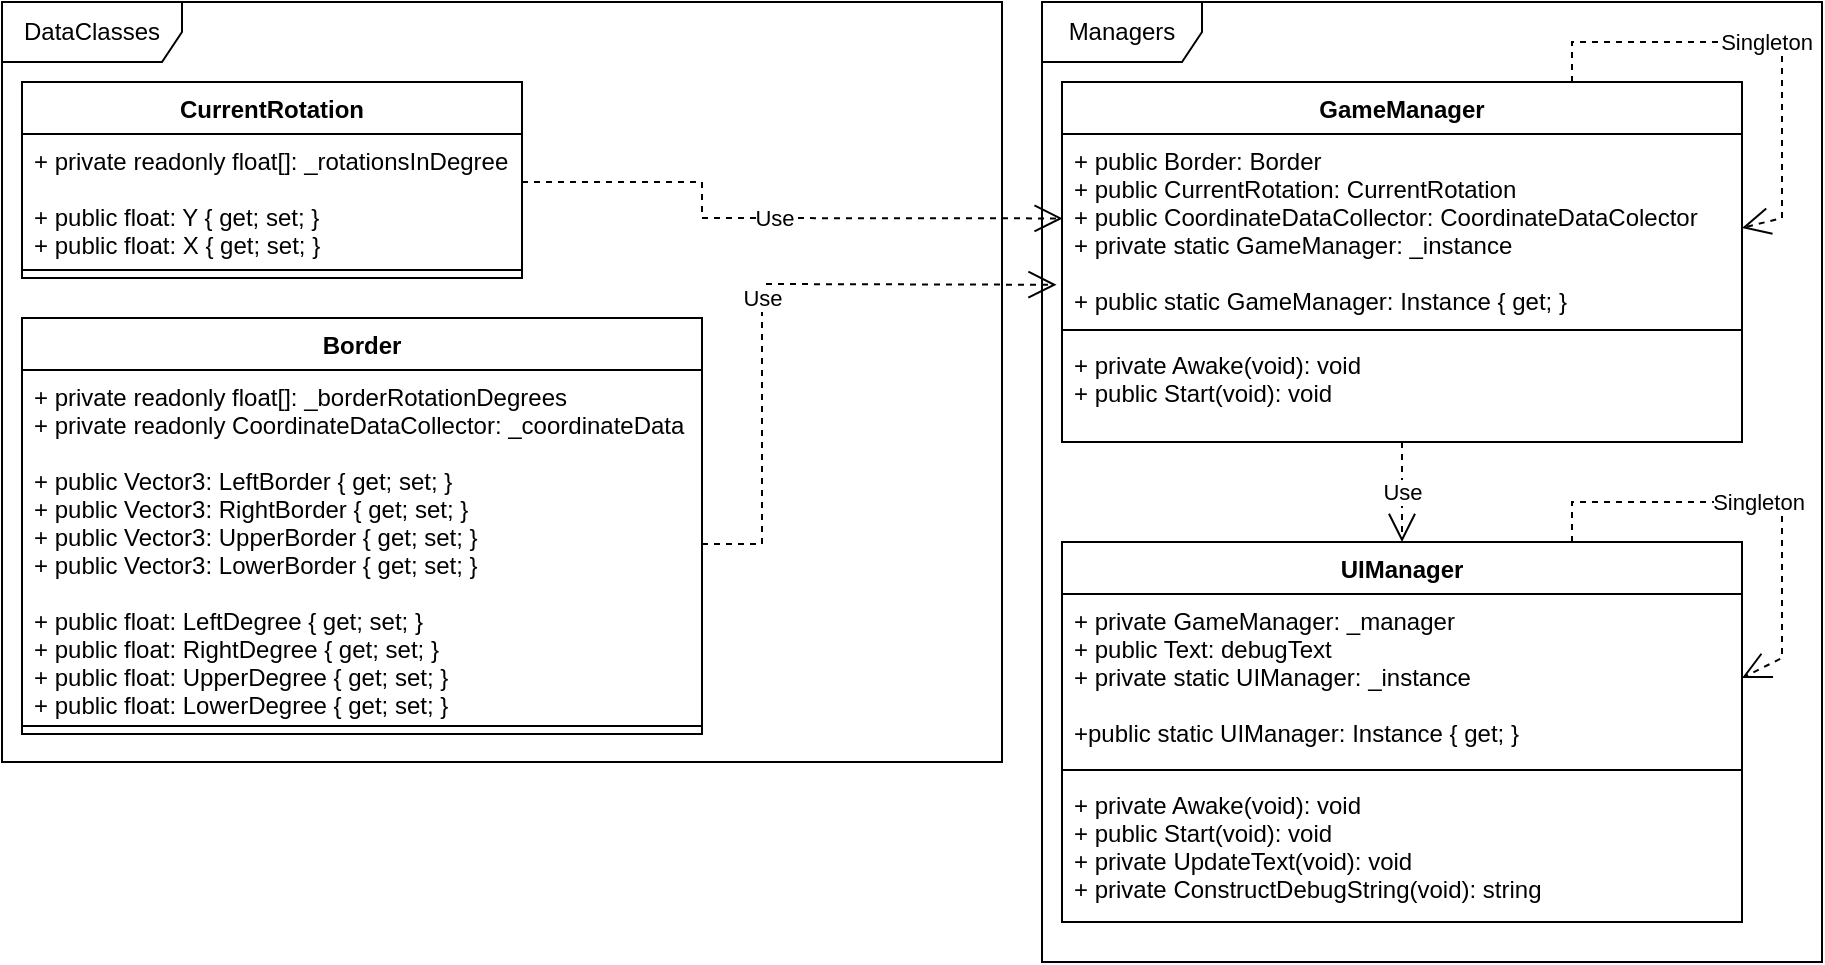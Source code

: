 <mxfile version="20.5.1" type="github">
  <diagram id="oAOltnFGjsj6bLtzedN-" name="Page-1">
    <mxGraphModel dx="2628" dy="955" grid="1" gridSize="10" guides="1" tooltips="1" connect="1" arrows="1" fold="1" page="1" pageScale="1" pageWidth="850" pageHeight="1100" math="0" shadow="0">
      <root>
        <mxCell id="0" />
        <mxCell id="1" parent="0" />
        <mxCell id="ZGZb0I3DFEnJu_Xf03fT-2" value="Managers" style="shape=umlFrame;whiteSpace=wrap;html=1;width=80;height=30;" vertex="1" parent="1">
          <mxGeometry x="10" y="10" width="390" height="480" as="geometry" />
        </mxCell>
        <mxCell id="ZGZb0I3DFEnJu_Xf03fT-3" value="GameManager" style="swimlane;fontStyle=1;align=center;verticalAlign=top;childLayout=stackLayout;horizontal=1;startSize=26;horizontalStack=0;resizeParent=1;resizeParentMax=0;resizeLast=0;collapsible=1;marginBottom=0;" vertex="1" parent="1">
          <mxGeometry x="20" y="50" width="340" height="180" as="geometry">
            <mxRectangle x="20" y="50" width="120" height="30" as="alternateBounds" />
          </mxGeometry>
        </mxCell>
        <mxCell id="ZGZb0I3DFEnJu_Xf03fT-4" value="+ public Border: Border&#xa;+ public CurrentRotation: CurrentRotation&#xa;+ public CoordinateDataCollector: CoordinateDataColector&#xa;+ private static GameManager: _instance&#xa;&#xa;+ public static GameManager: Instance { get; }" style="text;strokeColor=none;fillColor=none;align=left;verticalAlign=top;spacingLeft=4;spacingRight=4;overflow=hidden;rotatable=0;points=[[0,0.5],[1,0.5]];portConstraint=eastwest;" vertex="1" parent="ZGZb0I3DFEnJu_Xf03fT-3">
          <mxGeometry y="26" width="340" height="94" as="geometry" />
        </mxCell>
        <mxCell id="ZGZb0I3DFEnJu_Xf03fT-26" value="Singleton" style="endArrow=open;endSize=12;dashed=1;html=1;rounded=0;exitX=0.75;exitY=0;exitDx=0;exitDy=0;entryX=1;entryY=0.5;entryDx=0;entryDy=0;" edge="1" parent="ZGZb0I3DFEnJu_Xf03fT-3" source="ZGZb0I3DFEnJu_Xf03fT-3" target="ZGZb0I3DFEnJu_Xf03fT-4">
          <mxGeometry width="160" relative="1" as="geometry">
            <mxPoint x="330" y="80" as="sourcePoint" />
            <mxPoint x="490" y="80" as="targetPoint" />
            <Array as="points">
              <mxPoint x="255" y="-20" />
              <mxPoint x="360" y="-20" />
              <mxPoint x="360" y="68" />
            </Array>
          </mxGeometry>
        </mxCell>
        <mxCell id="ZGZb0I3DFEnJu_Xf03fT-5" value="" style="line;strokeWidth=1;fillColor=none;align=left;verticalAlign=middle;spacingTop=-1;spacingLeft=3;spacingRight=3;rotatable=0;labelPosition=right;points=[];portConstraint=eastwest;strokeColor=inherit;" vertex="1" parent="ZGZb0I3DFEnJu_Xf03fT-3">
          <mxGeometry y="120" width="340" height="8" as="geometry" />
        </mxCell>
        <mxCell id="ZGZb0I3DFEnJu_Xf03fT-6" value="+ private Awake(void): void&#xa;+ public Start(void): void" style="text;strokeColor=none;fillColor=none;align=left;verticalAlign=top;spacingLeft=4;spacingRight=4;overflow=hidden;rotatable=0;points=[[0,0.5],[1,0.5]];portConstraint=eastwest;" vertex="1" parent="ZGZb0I3DFEnJu_Xf03fT-3">
          <mxGeometry y="128" width="340" height="52" as="geometry" />
        </mxCell>
        <mxCell id="ZGZb0I3DFEnJu_Xf03fT-19" value="UIManager" style="swimlane;fontStyle=1;align=center;verticalAlign=top;childLayout=stackLayout;horizontal=1;startSize=26;horizontalStack=0;resizeParent=1;resizeParentMax=0;resizeLast=0;collapsible=1;marginBottom=0;" vertex="1" parent="1">
          <mxGeometry x="20" y="280" width="340" height="190" as="geometry" />
        </mxCell>
        <mxCell id="ZGZb0I3DFEnJu_Xf03fT-20" value="+ private GameManager: _manager&#xa;+ public Text: debugText&#xa;+ private static UIManager: _instance&#xa;&#xa;+public static UIManager: Instance { get; }" style="text;strokeColor=none;fillColor=none;align=left;verticalAlign=top;spacingLeft=4;spacingRight=4;overflow=hidden;rotatable=0;points=[[0,0.5],[1,0.5]];portConstraint=eastwest;" vertex="1" parent="ZGZb0I3DFEnJu_Xf03fT-19">
          <mxGeometry y="26" width="340" height="84" as="geometry" />
        </mxCell>
        <mxCell id="ZGZb0I3DFEnJu_Xf03fT-21" value="" style="line;strokeWidth=1;fillColor=none;align=left;verticalAlign=middle;spacingTop=-1;spacingLeft=3;spacingRight=3;rotatable=0;labelPosition=right;points=[];portConstraint=eastwest;strokeColor=inherit;" vertex="1" parent="ZGZb0I3DFEnJu_Xf03fT-19">
          <mxGeometry y="110" width="340" height="8" as="geometry" />
        </mxCell>
        <mxCell id="ZGZb0I3DFEnJu_Xf03fT-22" value="+ private Awake(void): void&#xa;+ public Start(void): void&#xa;+ private UpdateText(void): void&#xa;+ private ConstructDebugString(void): string" style="text;strokeColor=none;fillColor=none;align=left;verticalAlign=top;spacingLeft=4;spacingRight=4;overflow=hidden;rotatable=0;points=[[0,0.5],[1,0.5]];portConstraint=eastwest;" vertex="1" parent="ZGZb0I3DFEnJu_Xf03fT-19">
          <mxGeometry y="118" width="340" height="72" as="geometry" />
        </mxCell>
        <mxCell id="ZGZb0I3DFEnJu_Xf03fT-27" value="Singleton" style="endArrow=open;endSize=12;dashed=1;html=1;rounded=0;exitX=0.75;exitY=0;exitDx=0;exitDy=0;entryX=1;entryY=0.5;entryDx=0;entryDy=0;" edge="1" parent="ZGZb0I3DFEnJu_Xf03fT-19" source="ZGZb0I3DFEnJu_Xf03fT-19" target="ZGZb0I3DFEnJu_Xf03fT-20">
          <mxGeometry width="160" relative="1" as="geometry">
            <mxPoint x="210" y="-30" as="sourcePoint" />
            <mxPoint x="370" y="-30" as="targetPoint" />
            <Array as="points">
              <mxPoint x="255" y="-20" />
              <mxPoint x="360" y="-20" />
              <mxPoint x="360" y="58" />
            </Array>
          </mxGeometry>
        </mxCell>
        <mxCell id="ZGZb0I3DFEnJu_Xf03fT-23" value="Use" style="endArrow=open;endSize=12;dashed=1;html=1;rounded=0;entryX=0.5;entryY=0;entryDx=0;entryDy=0;" edge="1" parent="1" source="ZGZb0I3DFEnJu_Xf03fT-6" target="ZGZb0I3DFEnJu_Xf03fT-19">
          <mxGeometry width="160" relative="1" as="geometry">
            <mxPoint x="180" y="210" as="sourcePoint" />
            <mxPoint x="340" y="210" as="targetPoint" />
          </mxGeometry>
        </mxCell>
        <mxCell id="ZGZb0I3DFEnJu_Xf03fT-30" value="DataClasses" style="shape=umlFrame;whiteSpace=wrap;html=1;width=90;height=30;" vertex="1" parent="1">
          <mxGeometry x="-510" y="10" width="500" height="380" as="geometry" />
        </mxCell>
        <mxCell id="ZGZb0I3DFEnJu_Xf03fT-31" value="CurrentRotation" style="swimlane;fontStyle=1;align=center;verticalAlign=top;childLayout=stackLayout;horizontal=1;startSize=26;horizontalStack=0;resizeParent=1;resizeParentMax=0;resizeLast=0;collapsible=1;marginBottom=0;" vertex="1" parent="1">
          <mxGeometry x="-500" y="50" width="250" height="98" as="geometry" />
        </mxCell>
        <mxCell id="ZGZb0I3DFEnJu_Xf03fT-32" value="+ private readonly float[]: _rotationsInDegree&#xa;&#xa;+ public float: Y { get; set; }&#xa;+ public float: X { get; set; }" style="text;strokeColor=none;fillColor=none;align=left;verticalAlign=top;spacingLeft=4;spacingRight=4;overflow=hidden;rotatable=0;points=[[0,0.5],[1,0.5]];portConstraint=eastwest;" vertex="1" parent="ZGZb0I3DFEnJu_Xf03fT-31">
          <mxGeometry y="26" width="250" height="64" as="geometry" />
        </mxCell>
        <mxCell id="ZGZb0I3DFEnJu_Xf03fT-33" value="" style="line;strokeWidth=1;fillColor=none;align=left;verticalAlign=middle;spacingTop=-1;spacingLeft=3;spacingRight=3;rotatable=0;labelPosition=right;points=[];portConstraint=eastwest;strokeColor=inherit;" vertex="1" parent="ZGZb0I3DFEnJu_Xf03fT-31">
          <mxGeometry y="90" width="250" height="8" as="geometry" />
        </mxCell>
        <mxCell id="ZGZb0I3DFEnJu_Xf03fT-35" value="Use" style="endArrow=open;endSize=12;dashed=1;html=1;rounded=0;entryX=0.001;entryY=0.449;entryDx=0;entryDy=0;entryPerimeter=0;exitX=1;exitY=0.375;exitDx=0;exitDy=0;exitPerimeter=0;" edge="1" parent="1" source="ZGZb0I3DFEnJu_Xf03fT-32" target="ZGZb0I3DFEnJu_Xf03fT-4">
          <mxGeometry width="160" relative="1" as="geometry">
            <mxPoint x="-250" y="100" as="sourcePoint" />
            <mxPoint x="20" y="100" as="targetPoint" />
            <Array as="points">
              <mxPoint x="-160" y="100" />
              <mxPoint x="-160" y="118" />
            </Array>
          </mxGeometry>
        </mxCell>
        <mxCell id="ZGZb0I3DFEnJu_Xf03fT-36" value="Border" style="swimlane;fontStyle=1;align=center;verticalAlign=top;childLayout=stackLayout;horizontal=1;startSize=26;horizontalStack=0;resizeParent=1;resizeParentMax=0;resizeLast=0;collapsible=1;marginBottom=0;" vertex="1" parent="1">
          <mxGeometry x="-500" y="168" width="340" height="208" as="geometry" />
        </mxCell>
        <mxCell id="ZGZb0I3DFEnJu_Xf03fT-37" value="+ private readonly float[]: _borderRotationDegrees&#xa;+ private readonly CoordinateDataCollector: _coordinateData&#xa;&#xa;+ public Vector3: LeftBorder { get; set; }&#xa;+ public Vector3: RightBorder { get; set; }&#xa;+ public Vector3: UpperBorder { get; set; }&#xa;+ public Vector3: LowerBorder { get; set; }&#xa;&#xa;+ public float: LeftDegree { get; set; }&#xa;+ public float: RightDegree { get; set; }&#xa;+ public float: UpperDegree { get; set; }&#xa;+ public float: LowerDegree { get; set; }" style="text;strokeColor=none;fillColor=none;align=left;verticalAlign=top;spacingLeft=4;spacingRight=4;overflow=hidden;rotatable=0;points=[[0,0.5],[1,0.5]];portConstraint=eastwest;" vertex="1" parent="ZGZb0I3DFEnJu_Xf03fT-36">
          <mxGeometry y="26" width="340" height="174" as="geometry" />
        </mxCell>
        <mxCell id="ZGZb0I3DFEnJu_Xf03fT-38" value="" style="line;strokeWidth=1;fillColor=none;align=left;verticalAlign=middle;spacingTop=-1;spacingLeft=3;spacingRight=3;rotatable=0;labelPosition=right;points=[];portConstraint=eastwest;strokeColor=inherit;" vertex="1" parent="ZGZb0I3DFEnJu_Xf03fT-36">
          <mxGeometry y="200" width="340" height="8" as="geometry" />
        </mxCell>
        <mxCell id="ZGZb0I3DFEnJu_Xf03fT-40" value="Use" style="endArrow=open;endSize=12;dashed=1;html=1;rounded=0;exitX=1;exitY=0.5;exitDx=0;exitDy=0;entryX=-0.008;entryY=0.802;entryDx=0;entryDy=0;entryPerimeter=0;" edge="1" parent="1" source="ZGZb0I3DFEnJu_Xf03fT-37" target="ZGZb0I3DFEnJu_Xf03fT-4">
          <mxGeometry width="160" relative="1" as="geometry">
            <mxPoint x="-170" y="260" as="sourcePoint" />
            <mxPoint x="-10" y="260" as="targetPoint" />
            <Array as="points">
              <mxPoint x="-130" y="281" />
              <mxPoint x="-130" y="151" />
            </Array>
          </mxGeometry>
        </mxCell>
      </root>
    </mxGraphModel>
  </diagram>
</mxfile>
